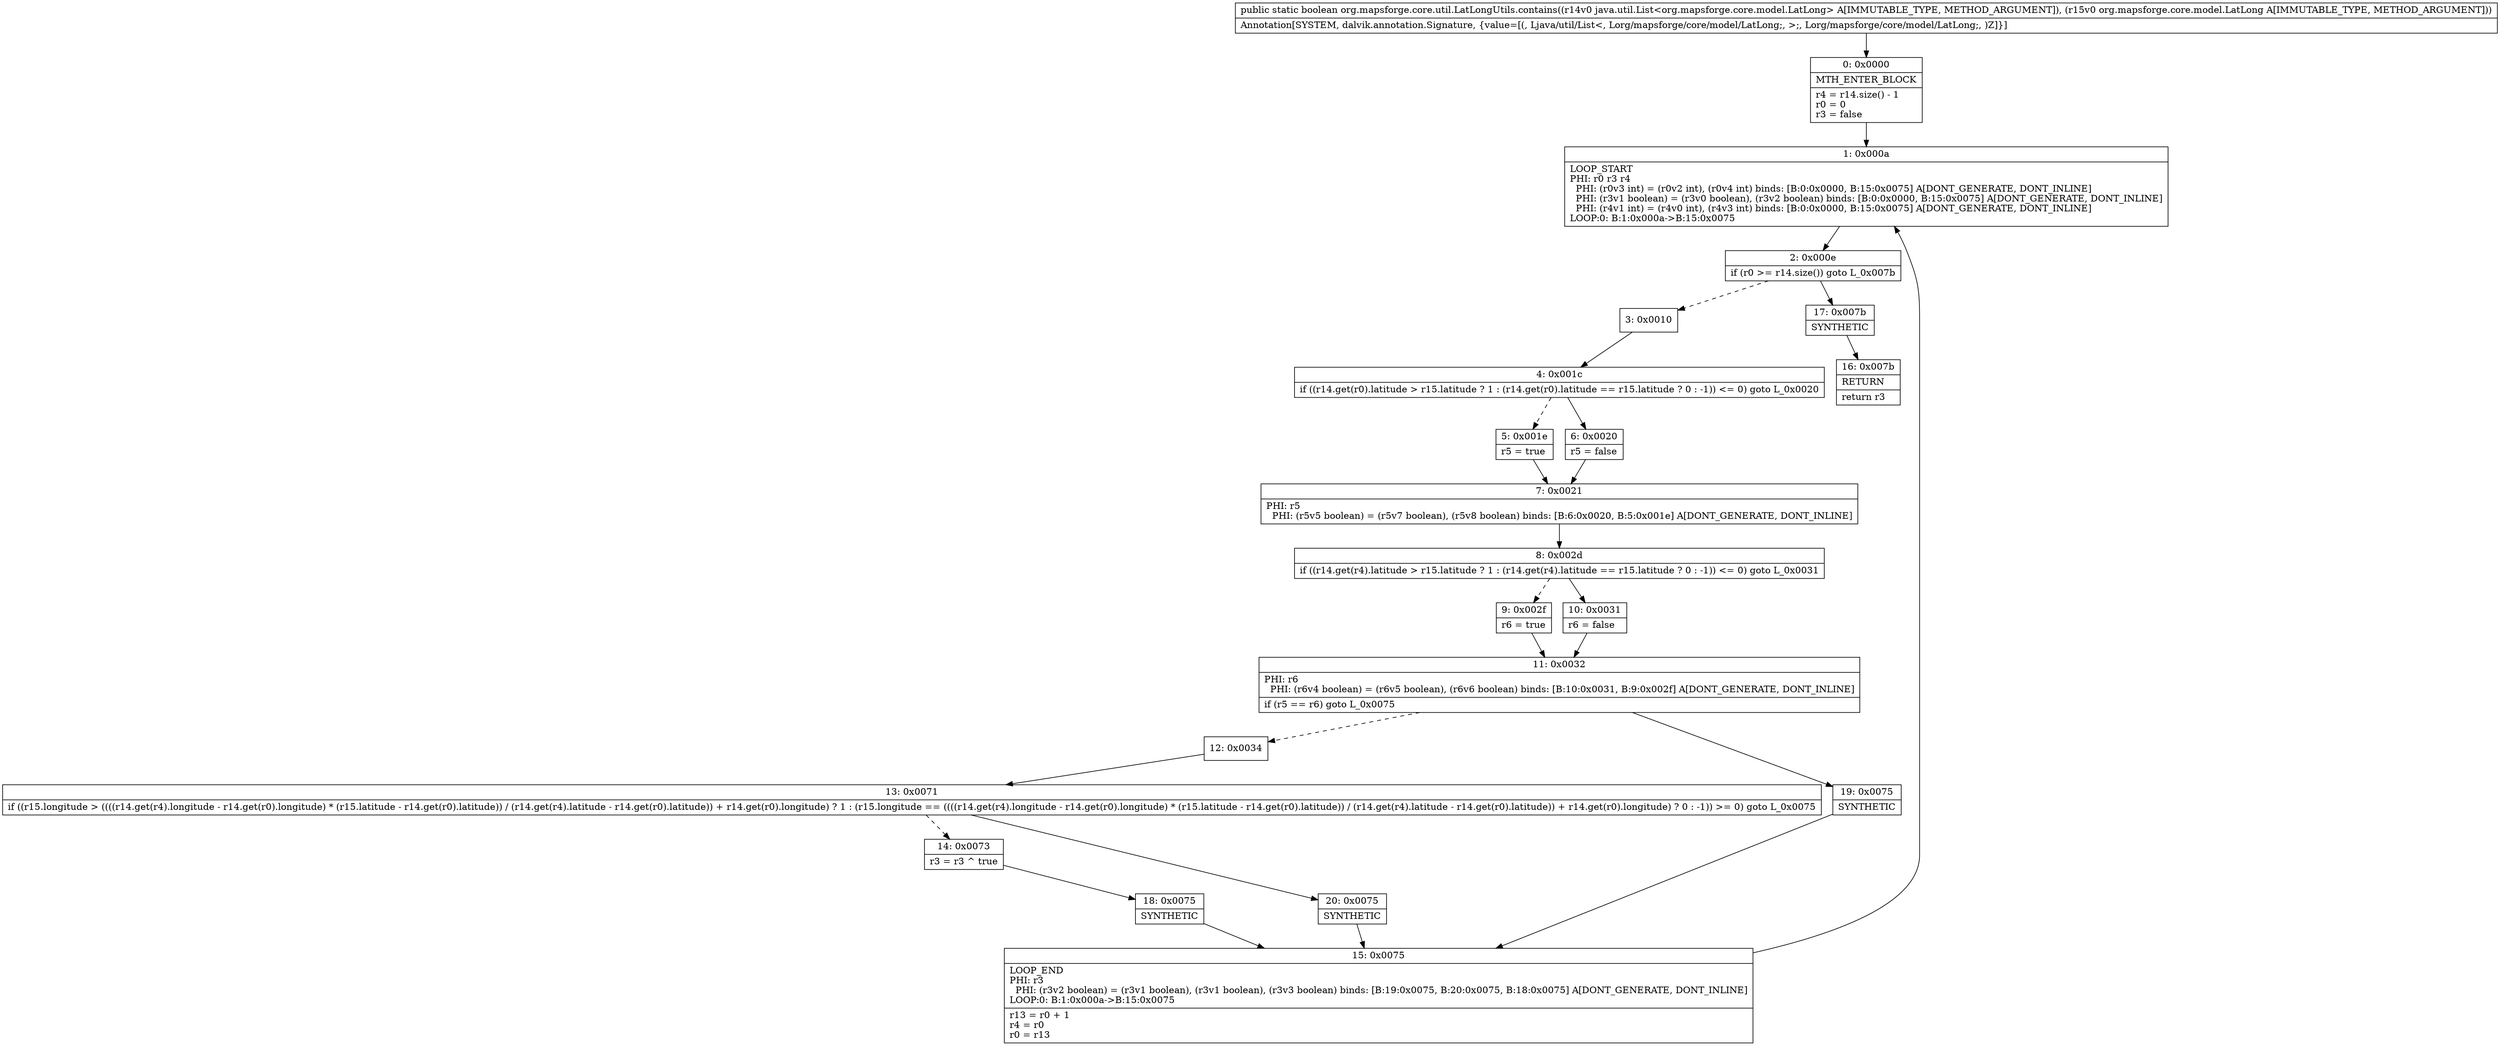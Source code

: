 digraph "CFG fororg.mapsforge.core.util.LatLongUtils.contains(Ljava\/util\/List;Lorg\/mapsforge\/core\/model\/LatLong;)Z" {
Node_0 [shape=record,label="{0\:\ 0x0000|MTH_ENTER_BLOCK\l|r4 = r14.size() \- 1\lr0 = 0\lr3 = false\l}"];
Node_1 [shape=record,label="{1\:\ 0x000a|LOOP_START\lPHI: r0 r3 r4 \l  PHI: (r0v3 int) = (r0v2 int), (r0v4 int) binds: [B:0:0x0000, B:15:0x0075] A[DONT_GENERATE, DONT_INLINE]\l  PHI: (r3v1 boolean) = (r3v0 boolean), (r3v2 boolean) binds: [B:0:0x0000, B:15:0x0075] A[DONT_GENERATE, DONT_INLINE]\l  PHI: (r4v1 int) = (r4v0 int), (r4v3 int) binds: [B:0:0x0000, B:15:0x0075] A[DONT_GENERATE, DONT_INLINE]\lLOOP:0: B:1:0x000a\-\>B:15:0x0075\l}"];
Node_2 [shape=record,label="{2\:\ 0x000e|if (r0 \>= r14.size()) goto L_0x007b\l}"];
Node_3 [shape=record,label="{3\:\ 0x0010}"];
Node_4 [shape=record,label="{4\:\ 0x001c|if ((r14.get(r0).latitude \> r15.latitude ? 1 : (r14.get(r0).latitude == r15.latitude ? 0 : \-1)) \<= 0) goto L_0x0020\l}"];
Node_5 [shape=record,label="{5\:\ 0x001e|r5 = true\l}"];
Node_6 [shape=record,label="{6\:\ 0x0020|r5 = false\l}"];
Node_7 [shape=record,label="{7\:\ 0x0021|PHI: r5 \l  PHI: (r5v5 boolean) = (r5v7 boolean), (r5v8 boolean) binds: [B:6:0x0020, B:5:0x001e] A[DONT_GENERATE, DONT_INLINE]\l}"];
Node_8 [shape=record,label="{8\:\ 0x002d|if ((r14.get(r4).latitude \> r15.latitude ? 1 : (r14.get(r4).latitude == r15.latitude ? 0 : \-1)) \<= 0) goto L_0x0031\l}"];
Node_9 [shape=record,label="{9\:\ 0x002f|r6 = true\l}"];
Node_10 [shape=record,label="{10\:\ 0x0031|r6 = false\l}"];
Node_11 [shape=record,label="{11\:\ 0x0032|PHI: r6 \l  PHI: (r6v4 boolean) = (r6v5 boolean), (r6v6 boolean) binds: [B:10:0x0031, B:9:0x002f] A[DONT_GENERATE, DONT_INLINE]\l|if (r5 == r6) goto L_0x0075\l}"];
Node_12 [shape=record,label="{12\:\ 0x0034}"];
Node_13 [shape=record,label="{13\:\ 0x0071|if ((r15.longitude \> ((((r14.get(r4).longitude \- r14.get(r0).longitude) * (r15.latitude \- r14.get(r0).latitude)) \/ (r14.get(r4).latitude \- r14.get(r0).latitude)) + r14.get(r0).longitude) ? 1 : (r15.longitude == ((((r14.get(r4).longitude \- r14.get(r0).longitude) * (r15.latitude \- r14.get(r0).latitude)) \/ (r14.get(r4).latitude \- r14.get(r0).latitude)) + r14.get(r0).longitude) ? 0 : \-1)) \>= 0) goto L_0x0075\l}"];
Node_14 [shape=record,label="{14\:\ 0x0073|r3 = r3 ^ true\l}"];
Node_15 [shape=record,label="{15\:\ 0x0075|LOOP_END\lPHI: r3 \l  PHI: (r3v2 boolean) = (r3v1 boolean), (r3v1 boolean), (r3v3 boolean) binds: [B:19:0x0075, B:20:0x0075, B:18:0x0075] A[DONT_GENERATE, DONT_INLINE]\lLOOP:0: B:1:0x000a\-\>B:15:0x0075\l|r13 = r0 + 1\lr4 = r0\lr0 = r13\l}"];
Node_16 [shape=record,label="{16\:\ 0x007b|RETURN\l|return r3\l}"];
Node_17 [shape=record,label="{17\:\ 0x007b|SYNTHETIC\l}"];
Node_18 [shape=record,label="{18\:\ 0x0075|SYNTHETIC\l}"];
Node_19 [shape=record,label="{19\:\ 0x0075|SYNTHETIC\l}"];
Node_20 [shape=record,label="{20\:\ 0x0075|SYNTHETIC\l}"];
MethodNode[shape=record,label="{public static boolean org.mapsforge.core.util.LatLongUtils.contains((r14v0 java.util.List\<org.mapsforge.core.model.LatLong\> A[IMMUTABLE_TYPE, METHOD_ARGUMENT]), (r15v0 org.mapsforge.core.model.LatLong A[IMMUTABLE_TYPE, METHOD_ARGUMENT]))  | Annotation[SYSTEM, dalvik.annotation.Signature, \{value=[(, Ljava\/util\/List\<, Lorg\/mapsforge\/core\/model\/LatLong;, \>;, Lorg\/mapsforge\/core\/model\/LatLong;, )Z]\}]\l}"];
MethodNode -> Node_0;
Node_0 -> Node_1;
Node_1 -> Node_2;
Node_2 -> Node_3[style=dashed];
Node_2 -> Node_17;
Node_3 -> Node_4;
Node_4 -> Node_5[style=dashed];
Node_4 -> Node_6;
Node_5 -> Node_7;
Node_6 -> Node_7;
Node_7 -> Node_8;
Node_8 -> Node_9[style=dashed];
Node_8 -> Node_10;
Node_9 -> Node_11;
Node_10 -> Node_11;
Node_11 -> Node_12[style=dashed];
Node_11 -> Node_19;
Node_12 -> Node_13;
Node_13 -> Node_14[style=dashed];
Node_13 -> Node_20;
Node_14 -> Node_18;
Node_15 -> Node_1;
Node_17 -> Node_16;
Node_18 -> Node_15;
Node_19 -> Node_15;
Node_20 -> Node_15;
}


